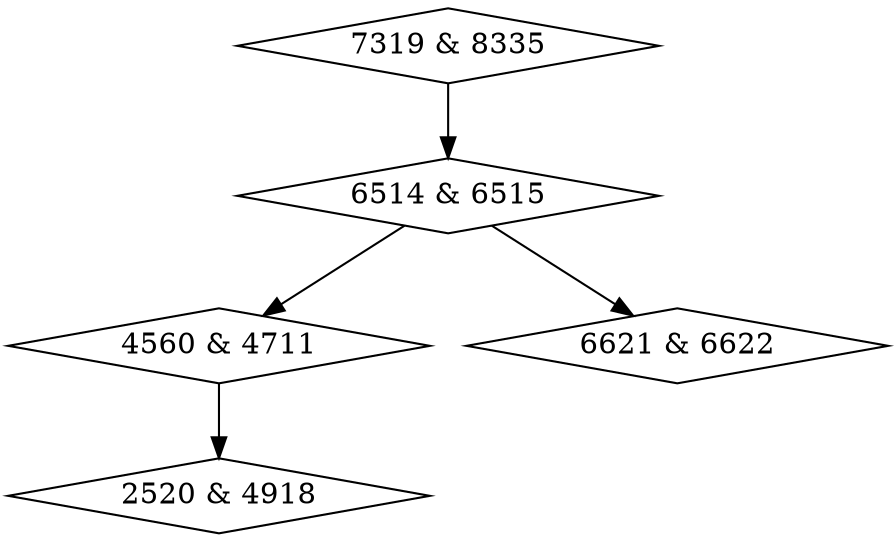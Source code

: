 digraph {
0 [label = "2520 & 4918", shape = diamond];
1 [label = "4560 & 4711", shape = diamond];
2 [label = "6514 & 6515", shape = diamond];
3 [label = "6621 & 6622", shape = diamond];
4 [label = "7319 & 8335", shape = diamond];
1->0;
2->1;
2->3;
4->2;
}
